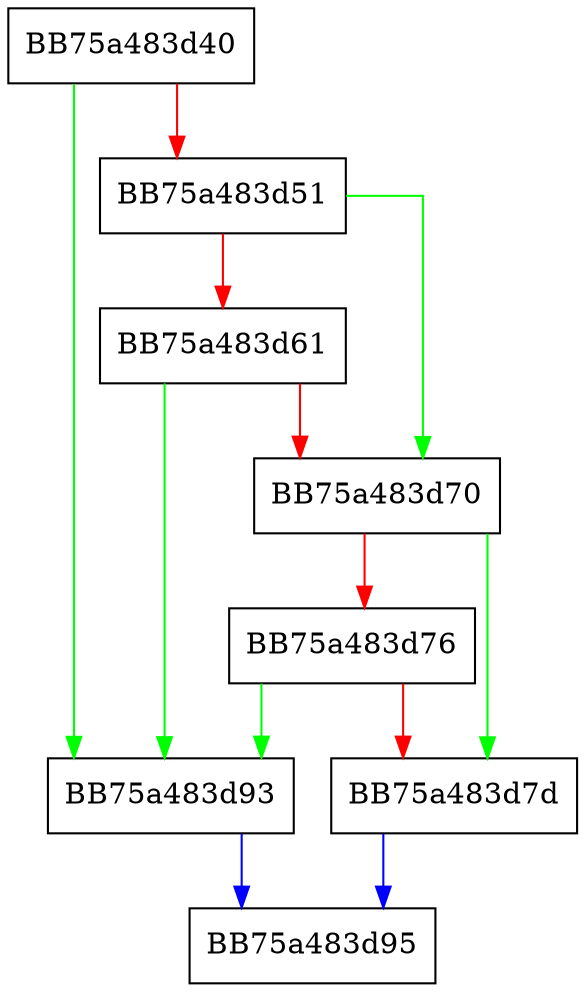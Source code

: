 digraph match_wild {
  node [shape="box"];
  graph [splines=ortho];
  BB75a483d40 -> BB75a483d93 [color="green"];
  BB75a483d40 -> BB75a483d51 [color="red"];
  BB75a483d51 -> BB75a483d70 [color="green"];
  BB75a483d51 -> BB75a483d61 [color="red"];
  BB75a483d61 -> BB75a483d93 [color="green"];
  BB75a483d61 -> BB75a483d70 [color="red"];
  BB75a483d70 -> BB75a483d7d [color="green"];
  BB75a483d70 -> BB75a483d76 [color="red"];
  BB75a483d76 -> BB75a483d93 [color="green"];
  BB75a483d76 -> BB75a483d7d [color="red"];
  BB75a483d7d -> BB75a483d95 [color="blue"];
  BB75a483d93 -> BB75a483d95 [color="blue"];
}